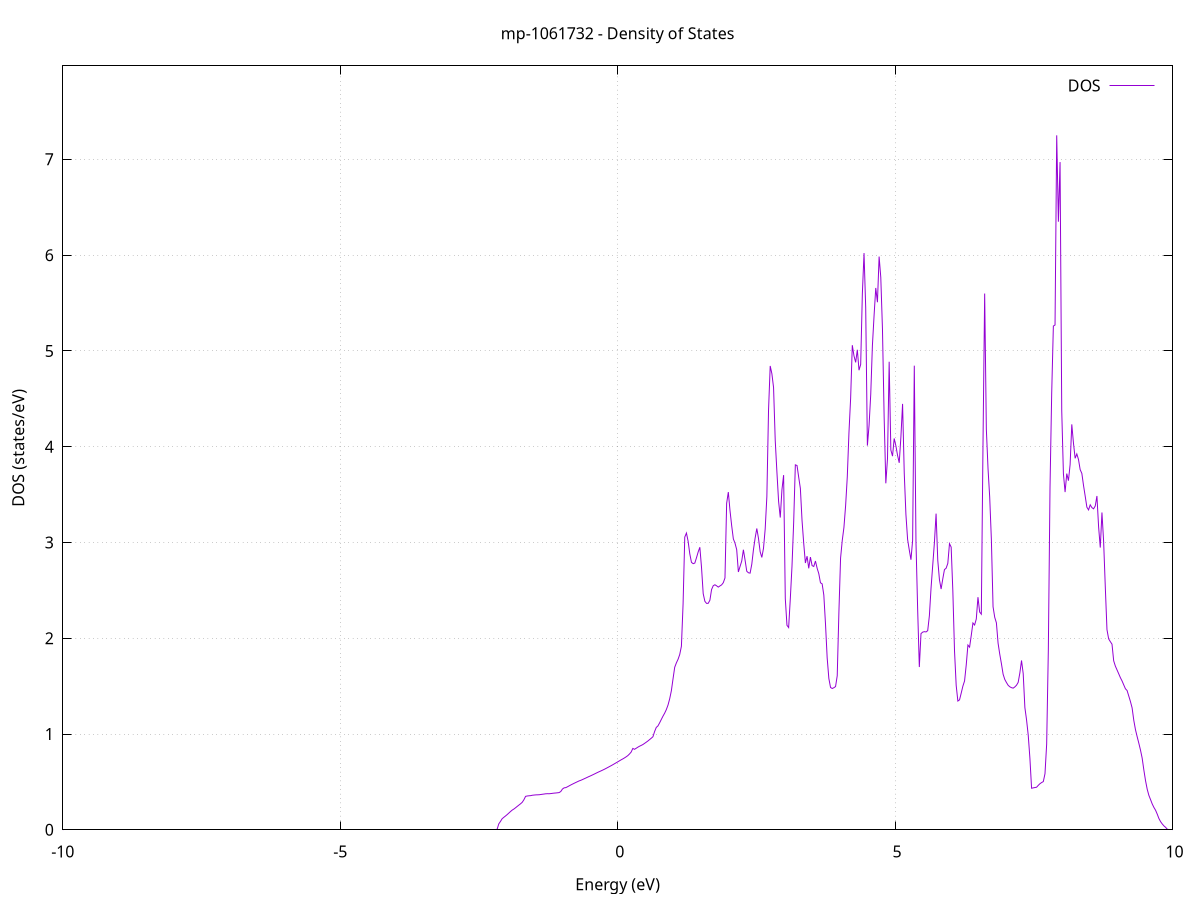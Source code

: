 set title 'mp-1061732 - Density of States'
set xlabel 'Energy (eV)'
set ylabel 'DOS (states/eV)'
set grid
set xrange [-10:10]
set yrange [0:7.976]
set xzeroaxis lt -1
set terminal png size 800,600
set output 'mp-1061732_dos_gnuplot.png'
plot '-' using 1:2 with lines title 'DOS'
-47.709000 0.000000
-47.678800 0.000000
-47.648600 0.000000
-47.618400 0.000000
-47.588200 0.000000
-47.558000 0.000000
-47.527800 0.000000
-47.497600 0.000000
-47.467400 0.000000
-47.437200 0.000000
-47.407000 0.000000
-47.376800 0.000000
-47.346600 0.000000
-47.316400 0.000000
-47.286200 0.000000
-47.256000 0.000000
-47.225800 0.000000
-47.195600 0.000000
-47.165400 0.000000
-47.135300 0.000000
-47.105100 0.000000
-47.074900 0.000000
-47.044700 0.000000
-47.014500 0.000000
-46.984300 0.000000
-46.954100 0.000000
-46.923900 0.000000
-46.893700 0.000000
-46.863500 0.000000
-46.833300 0.000000
-46.803100 0.000000
-46.772900 0.000000
-46.742700 0.000000
-46.712500 0.000000
-46.682300 0.000000
-46.652100 0.000000
-46.621900 0.000000
-46.591700 0.000000
-46.561500 0.000000
-46.531300 0.000000
-46.501100 0.000000
-46.470900 0.000000
-46.440700 0.000000
-46.410500 0.000000
-46.380300 0.000000
-46.350100 0.000000
-46.319900 0.000000
-46.289700 0.000000
-46.259500 0.000000
-46.229400 0.000000
-46.199200 0.000000
-46.169000 0.000000
-46.138800 0.000000
-46.108600 0.000000
-46.078400 0.000000
-46.048200 0.000000
-46.018000 0.000000
-45.987800 0.000000
-45.957600 0.000000
-45.927400 0.000000
-45.897200 0.000000
-45.867000 0.000000
-45.836800 0.000000
-45.806600 0.000000
-45.776400 0.000000
-45.746200 0.000000
-45.716000 0.000000
-45.685800 0.000000
-45.655600 0.000000
-45.625400 0.000000
-45.595200 0.000000
-45.565000 0.000000
-45.534800 0.000000
-45.504600 0.000000
-45.474400 0.000000
-45.444200 0.000000
-45.414000 0.000000
-45.383800 0.000000
-45.353700 0.000000
-45.323500 0.000000
-45.293300 0.000000
-45.263100 0.000000
-45.232900 0.000000
-45.202700 0.000000
-45.172500 0.000000
-45.142300 0.000000
-45.112100 0.000000
-45.081900 0.000000
-45.051700 0.000000
-45.021500 0.000000
-44.991300 0.000000
-44.961100 7.255600
-44.930900 8.647100
-44.900700 11.023300
-44.870500 16.294000
-44.840300 42.312200
-44.810100 0.000000
-44.779900 0.000000
-44.749700 0.000000
-44.719500 0.000000
-44.689300 0.000000
-44.659100 0.000000
-44.628900 0.000000
-44.598700 0.000000
-44.568500 0.000000
-44.538300 0.000000
-44.508100 0.000000
-44.477900 0.000000
-44.447800 0.000000
-44.417600 0.000000
-44.387400 0.000000
-44.357200 0.000000
-44.327000 0.000000
-44.296800 0.000000
-44.266600 0.000000
-44.236400 0.000000
-44.206200 0.000000
-44.176000 0.000000
-44.145800 0.000000
-44.115600 0.000000
-44.085400 0.000000
-44.055200 0.000000
-44.025000 0.000000
-43.994800 0.000000
-43.964600 0.000000
-43.934400 0.000000
-43.904200 0.000000
-43.874000 0.000000
-43.843800 0.000000
-43.813600 0.000000
-43.783400 0.000000
-43.753200 0.000000
-43.723000 0.000000
-43.692800 0.000000
-43.662600 0.000000
-43.632400 0.000000
-43.602200 0.000000
-43.572000 0.000000
-43.541900 0.000000
-43.511700 0.000000
-43.481500 0.000000
-43.451300 0.000000
-43.421100 0.000000
-43.390900 0.000000
-43.360700 0.000000
-43.330500 0.000000
-43.300300 0.000000
-43.270100 0.000000
-43.239900 0.000000
-43.209700 0.000000
-43.179500 0.000000
-43.149300 0.000000
-43.119100 0.000000
-43.088900 0.000000
-43.058700 0.000000
-43.028500 0.000000
-42.998300 0.000000
-42.968100 0.000000
-42.937900 0.000000
-42.907700 0.000000
-42.877500 0.000000
-42.847300 0.000000
-42.817100 0.000000
-42.786900 0.000000
-42.756700 0.000000
-42.726500 0.000000
-42.696300 0.000000
-42.666100 0.000000
-42.636000 0.000000
-42.605800 0.000000
-42.575600 0.000000
-42.545400 0.000000
-42.515200 0.000000
-42.485000 0.000000
-42.454800 0.000000
-42.424600 0.000000
-42.394400 0.000000
-42.364200 0.000000
-42.334000 0.000000
-42.303800 0.000000
-42.273600 0.000000
-42.243400 0.000000
-42.213200 0.000000
-42.183000 0.000000
-42.152800 0.000000
-42.122600 0.000000
-42.092400 0.000000
-42.062200 0.000000
-42.032000 0.000000
-42.001800 0.000000
-41.971600 0.000000
-41.941400 0.000000
-41.911200 0.000000
-41.881000 0.000000
-41.850800 0.000000
-41.820600 0.000000
-41.790400 0.000000
-41.760200 0.000000
-41.730100 0.000000
-41.699900 0.000000
-41.669700 0.000000
-41.639500 0.000000
-41.609300 0.000000
-41.579100 0.000000
-41.548900 0.000000
-41.518700 0.000000
-41.488500 0.000000
-41.458300 0.000000
-41.428100 0.000000
-41.397900 0.000000
-41.367700 0.000000
-41.337500 0.000000
-41.307300 0.000000
-41.277100 0.000000
-41.246900 0.000000
-41.216700 0.000000
-41.186500 0.000000
-41.156300 0.000000
-41.126100 0.000000
-41.095900 0.000000
-41.065700 0.000000
-41.035500 0.000000
-41.005300 0.000000
-40.975100 0.000000
-40.944900 0.000000
-40.914700 0.000000
-40.884500 0.000000
-40.854300 0.000000
-40.824200 0.000000
-40.794000 0.000000
-40.763800 0.000000
-40.733600 0.000000
-40.703400 0.000000
-40.673200 0.000000
-40.643000 0.000000
-40.612800 0.000000
-40.582600 0.000000
-40.552400 0.000000
-40.522200 0.000000
-40.492000 0.000000
-40.461800 0.000000
-40.431600 0.000000
-40.401400 0.000000
-40.371200 0.000000
-40.341000 0.000000
-40.310800 0.000000
-40.280600 0.000000
-40.250400 0.000000
-40.220200 0.000000
-40.190000 0.000000
-40.159800 0.000000
-40.129600 0.000000
-40.099400 0.000000
-40.069200 0.000000
-40.039000 0.000000
-40.008800 0.000000
-39.978600 0.000000
-39.948400 0.000000
-39.918300 0.000000
-39.888100 0.000000
-39.857900 0.000000
-39.827700 0.000000
-39.797500 0.000000
-39.767300 0.000000
-39.737100 0.000000
-39.706900 0.000000
-39.676700 0.000000
-39.646500 0.000000
-39.616300 0.000000
-39.586100 0.000000
-39.555900 0.000000
-39.525700 0.000000
-39.495500 0.000000
-39.465300 0.000000
-39.435100 0.000000
-39.404900 0.000000
-39.374700 0.000000
-39.344500 0.000000
-39.314300 0.000000
-39.284100 0.000000
-39.253900 0.000000
-39.223700 0.000000
-39.193500 0.000000
-39.163300 0.000000
-39.133100 0.000000
-39.102900 0.000000
-39.072700 0.000000
-39.042500 0.000000
-39.012400 0.000000
-38.982200 0.000000
-38.952000 0.000000
-38.921800 0.000000
-38.891600 0.000000
-38.861400 0.000000
-38.831200 0.000000
-38.801000 0.000000
-38.770800 0.000000
-38.740600 0.000000
-38.710400 0.000000
-38.680200 0.000000
-38.650000 0.000000
-38.619800 0.000000
-38.589600 0.000000
-38.559400 0.000000
-38.529200 0.000000
-38.499000 0.000000
-38.468800 0.000000
-38.438600 0.000000
-38.408400 0.000000
-38.378200 201.543300
-38.348000 0.000000
-38.317800 0.000000
-38.287600 0.000000
-38.257400 0.000000
-38.227200 0.000000
-38.197000 0.000000
-38.166800 0.000000
-38.136600 0.000000
-38.106500 0.000000
-38.076300 0.000000
-38.046100 0.000000
-38.015900 0.000000
-37.985700 0.000000
-37.955500 0.000000
-37.925300 0.000000
-37.895100 0.000000
-37.864900 0.000000
-37.834700 0.000000
-37.804500 0.000000
-37.774300 0.000000
-37.744100 0.000000
-37.713900 0.000000
-37.683700 0.000000
-37.653500 0.000000
-37.623300 0.000000
-37.593100 0.000000
-37.562900 0.000000
-37.532700 0.000000
-37.502500 0.000000
-37.472300 0.000000
-37.442100 0.000000
-37.411900 0.000000
-37.381700 0.000000
-37.351500 0.000000
-37.321300 0.000000
-37.291100 0.000000
-37.260900 0.000000
-37.230800 0.000000
-37.200600 0.000000
-37.170400 0.000000
-37.140200 0.000000
-37.110000 0.000000
-37.079800 0.000000
-37.049600 0.000000
-37.019400 0.000000
-36.989200 0.000000
-36.959000 0.000000
-36.928800 0.000000
-36.898600 0.000000
-36.868400 0.000000
-36.838200 0.000000
-36.808000 0.000000
-36.777800 0.000000
-36.747600 0.000000
-36.717400 0.000000
-36.687200 0.000000
-36.657000 0.000000
-36.626800 0.000000
-36.596600 0.000000
-36.566400 0.000000
-36.536200 0.000000
-36.506000 0.000000
-36.475800 0.000000
-36.445600 0.000000
-36.415400 0.000000
-36.385200 0.000000
-36.355000 0.000000
-36.324900 0.000000
-36.294700 0.000000
-36.264500 0.000000
-36.234300 0.000000
-36.204100 0.000000
-36.173900 0.000000
-36.143700 0.000000
-36.113500 0.000000
-36.083300 0.000000
-36.053100 0.000000
-36.022900 0.000000
-35.992700 0.000000
-35.962500 0.000000
-35.932300 0.000000
-35.902100 0.000000
-35.871900 0.000000
-35.841700 0.000000
-35.811500 0.000000
-35.781300 0.000000
-35.751100 0.000000
-35.720900 0.000000
-35.690700 0.000000
-35.660500 0.000000
-35.630300 0.000000
-35.600100 0.000000
-35.569900 0.000000
-35.539700 0.000000
-35.509500 0.000000
-35.479300 0.000000
-35.449100 0.000000
-35.419000 0.000000
-35.388800 0.000000
-35.358600 0.000000
-35.328400 0.000000
-35.298200 0.000000
-35.268000 0.000000
-35.237800 0.000000
-35.207600 0.000000
-35.177400 0.000000
-35.147200 0.000000
-35.117000 0.000000
-35.086800 0.000000
-35.056600 0.000000
-35.026400 0.000000
-34.996200 0.000000
-34.966000 0.000000
-34.935800 0.000000
-34.905600 0.000000
-34.875400 0.000000
-34.845200 0.000000
-34.815000 0.000000
-34.784800 0.000000
-34.754600 0.000000
-34.724400 0.000000
-34.694200 0.000000
-34.664000 0.000000
-34.633800 0.000000
-34.603600 0.000000
-34.573400 0.000000
-34.543200 0.000000
-34.513100 0.000000
-34.482900 0.000000
-34.452700 0.000000
-34.422500 0.000000
-34.392300 0.000000
-34.362100 0.000000
-34.331900 0.000000
-34.301700 0.000000
-34.271500 0.000000
-34.241300 0.000000
-34.211100 0.000000
-34.180900 0.000000
-34.150700 0.000000
-34.120500 0.000000
-34.090300 0.000000
-34.060100 0.000000
-34.029900 0.000000
-33.999700 0.000000
-33.969500 0.000000
-33.939300 0.000000
-33.909100 0.000000
-33.878900 0.000000
-33.848700 0.000000
-33.818500 0.000000
-33.788300 0.000000
-33.758100 0.000000
-33.727900 0.000000
-33.697700 0.000000
-33.667500 0.000000
-33.637300 0.000000
-33.607200 0.000000
-33.577000 0.000000
-33.546800 0.000000
-33.516600 0.000000
-33.486400 0.000000
-33.456200 0.000000
-33.426000 0.000000
-33.395800 0.000000
-33.365600 0.000000
-33.335400 0.000000
-33.305200 0.000000
-33.275000 0.000000
-33.244800 0.000000
-33.214600 0.000000
-33.184400 0.000000
-33.154200 0.000000
-33.124000 0.000000
-33.093800 0.000000
-33.063600 0.000000
-33.033400 0.000000
-33.003200 0.000000
-32.973000 0.000000
-32.942800 0.000000
-32.912600 0.000000
-32.882400 0.000000
-32.852200 0.000000
-32.822000 0.000000
-32.791800 0.000000
-32.761600 0.000000
-32.731400 0.000000
-32.701300 0.000000
-32.671100 0.000000
-32.640900 0.000000
-32.610700 0.000000
-32.580500 0.000000
-32.550300 0.000000
-32.520100 0.000000
-32.489900 0.000000
-32.459700 0.000000
-32.429500 0.000000
-32.399300 0.000000
-32.369100 0.000000
-32.338900 0.000000
-32.308700 0.000000
-32.278500 0.000000
-32.248300 0.000000
-32.218100 0.000000
-32.187900 0.000000
-32.157700 0.000000
-32.127500 0.000000
-32.097300 0.000000
-32.067100 0.000000
-32.036900 0.000000
-32.006700 0.000000
-31.976500 0.000000
-31.946300 0.000000
-31.916100 0.000000
-31.885900 0.000000
-31.855700 0.000000
-31.825500 0.000000
-31.795400 0.000000
-31.765200 0.000000
-31.735000 0.000000
-31.704800 0.000000
-31.674600 0.000000
-31.644400 0.000000
-31.614200 0.000000
-31.584000 0.000000
-31.553800 0.000000
-31.523600 0.000000
-31.493400 0.000000
-31.463200 0.000000
-31.433000 0.000000
-31.402800 0.000000
-31.372600 0.000000
-31.342400 0.000000
-31.312200 0.000000
-31.282000 0.000000
-31.251800 0.000000
-31.221600 0.000000
-31.191400 0.000000
-31.161200 0.000000
-31.131000 0.000000
-31.100800 0.000000
-31.070600 0.000000
-31.040400 0.000000
-31.010200 0.000000
-30.980000 0.000000
-30.949800 0.000000
-30.919600 0.000000
-30.889500 0.000000
-30.859300 0.000000
-30.829100 0.000000
-30.798900 0.000000
-30.768700 0.000000
-30.738500 0.000000
-30.708300 0.000000
-30.678100 0.000000
-30.647900 0.000000
-30.617700 0.000000
-30.587500 0.000000
-30.557300 0.000000
-30.527100 0.000000
-30.496900 0.000000
-30.466700 0.000000
-30.436500 0.000000
-30.406300 0.000000
-30.376100 0.000000
-30.345900 0.000000
-30.315700 0.000000
-30.285500 0.000000
-30.255300 0.000000
-30.225100 0.000000
-30.194900 0.000000
-30.164700 0.000000
-30.134500 0.000000
-30.104300 0.000000
-30.074100 0.000000
-30.043900 0.000000
-30.013800 0.000000
-29.983600 0.000000
-29.953400 0.000000
-29.923200 0.000000
-29.893000 0.000000
-29.862800 0.000000
-29.832600 0.000000
-29.802400 0.000000
-29.772200 0.000000
-29.742000 0.000000
-29.711800 0.000000
-29.681600 0.000000
-29.651400 0.000000
-29.621200 0.000000
-29.591000 0.000000
-29.560800 0.000000
-29.530600 0.000000
-29.500400 0.000000
-29.470200 0.000000
-29.440000 0.000000
-29.409800 0.000000
-29.379600 0.000000
-29.349400 0.000000
-29.319200 0.000000
-29.289000 0.000000
-29.258800 0.000000
-29.228600 0.000000
-29.198400 0.000000
-29.168200 0.000000
-29.138000 0.000000
-29.107900 0.000000
-29.077700 0.000000
-29.047500 0.000000
-29.017300 0.000000
-28.987100 0.000000
-28.956900 0.000000
-28.926700 0.000000
-28.896500 0.000000
-28.866300 0.000000
-28.836100 0.000000
-28.805900 0.000000
-28.775700 0.000000
-28.745500 0.000000
-28.715300 0.000000
-28.685100 0.000000
-28.654900 0.000000
-28.624700 0.000000
-28.594500 0.000000
-28.564300 0.000000
-28.534100 0.000000
-28.503900 0.000000
-28.473700 0.000000
-28.443500 0.000000
-28.413300 0.000000
-28.383100 0.000000
-28.352900 0.000000
-28.322700 0.000000
-28.292500 0.000000
-28.262300 0.000000
-28.232100 0.000000
-28.202000 0.000000
-28.171800 0.000000
-28.141600 0.000000
-28.111400 0.000000
-28.081200 0.000000
-28.051000 0.000000
-28.020800 0.000000
-27.990600 0.000000
-27.960400 0.000000
-27.930200 0.000000
-27.900000 0.000000
-27.869800 0.000000
-27.839600 0.000000
-27.809400 0.000000
-27.779200 0.000000
-27.749000 0.000000
-27.718800 0.000000
-27.688600 0.000000
-27.658400 0.000000
-27.628200 0.000000
-27.598000 0.000000
-27.567800 0.000000
-27.537600 0.000000
-27.507400 0.000000
-27.477200 0.000000
-27.447000 0.000000
-27.416800 0.000000
-27.386600 0.000000
-27.356400 0.000000
-27.326200 0.000000
-27.296100 0.000000
-27.265900 0.000000
-27.235700 0.000000
-27.205500 0.000000
-27.175300 0.000000
-27.145100 0.000000
-27.114900 0.000000
-27.084700 0.000000
-27.054500 0.000000
-27.024300 0.000000
-26.994100 0.000000
-26.963900 0.000000
-26.933700 0.000000
-26.903500 0.000000
-26.873300 0.000000
-26.843100 0.000000
-26.812900 0.000000
-26.782700 0.000000
-26.752500 0.000000
-26.722300 0.000000
-26.692100 0.000000
-26.661900 0.000000
-26.631700 0.000000
-26.601500 0.000000
-26.571300 0.000000
-26.541100 0.000000
-26.510900 0.000000
-26.480700 0.000000
-26.450500 0.000000
-26.420300 0.000000
-26.390200 0.000000
-26.360000 0.000000
-26.329800 0.000000
-26.299600 0.000000
-26.269400 0.000000
-26.239200 0.000000
-26.209000 0.000000
-26.178800 0.000000
-26.148600 0.000000
-26.118400 0.000000
-26.088200 0.000000
-26.058000 0.000000
-26.027800 0.000000
-25.997600 0.000000
-25.967400 0.000000
-25.937200 0.000000
-25.907000 0.000000
-25.876800 0.000000
-25.846600 0.000000
-25.816400 0.000000
-25.786200 0.000000
-25.756000 0.000000
-25.725800 0.000000
-25.695600 0.000000
-25.665400 0.000000
-25.635200 0.000000
-25.605000 0.000000
-25.574800 0.000000
-25.544600 0.000000
-25.514400 0.000000
-25.484300 0.000000
-25.454100 0.000000
-25.423900 0.000000
-25.393700 0.000000
-25.363500 0.000000
-25.333300 0.000000
-25.303100 0.000000
-25.272900 0.000000
-25.242700 0.000000
-25.212500 0.000000
-25.182300 0.000000
-25.152100 0.000000
-25.121900 0.000000
-25.091700 0.000000
-25.061500 0.000000
-25.031300 0.000000
-25.001100 0.000000
-24.970900 0.000000
-24.940700 0.000000
-24.910500 0.000000
-24.880300 0.000000
-24.850100 0.000000
-24.819900 0.000000
-24.789700 0.000000
-24.759500 0.000000
-24.729300 0.000000
-24.699100 0.000000
-24.668900 0.000000
-24.638700 0.000000
-24.608500 0.000000
-24.578400 0.000000
-24.548200 0.000000
-24.518000 0.000000
-24.487800 0.000000
-24.457600 0.000000
-24.427400 0.000000
-24.397200 0.000000
-24.367000 0.000000
-24.336800 0.000000
-24.306600 0.000000
-24.276400 0.000000
-24.246200 0.000000
-24.216000 0.000000
-24.185800 0.000000
-24.155600 0.000000
-24.125400 0.000000
-24.095200 0.000000
-24.065000 0.000000
-24.034800 0.000000
-24.004600 0.000000
-23.974400 0.000000
-23.944200 0.000000
-23.914000 0.000000
-23.883800 0.000000
-23.853600 0.000000
-23.823400 0.000000
-23.793200 0.000000
-23.763000 0.000000
-23.732800 0.000000
-23.702600 0.000000
-23.672500 0.000000
-23.642300 0.000000
-23.612100 0.000000
-23.581900 0.000000
-23.551700 0.000000
-23.521500 0.000000
-23.491300 0.000000
-23.461100 0.000000
-23.430900 4.283900
-23.400700 11.387600
-23.370500 22.780600
-23.340300 46.726400
-23.310100 10.911400
-23.279900 12.073100
-23.249700 4.787700
-23.219500 3.575800
-23.189300 4.170500
-23.159100 4.331900
-23.128900 4.789400
-23.098700 5.855400
-23.068500 7.456800
-23.038300 9.903600
-23.008100 24.232000
-22.977900 19.122400
-22.947700 11.440300
-22.917500 11.734500
-22.887300 21.033400
-22.857100 29.104500
-22.826900 29.474500
-22.796800 25.706100
-22.766600 22.691300
-22.736400 19.813800
-22.706200 18.287500
-22.676000 9.291100
-22.645800 7.893900
-22.615600 7.122300
-22.585400 0.000000
-22.555200 0.000000
-22.525000 0.000000
-22.494800 0.000000
-22.464600 0.000000
-22.434400 0.000000
-22.404200 0.000000
-22.374000 0.000000
-22.343800 0.000000
-22.313600 0.000000
-22.283400 0.000000
-22.253200 0.000000
-22.223000 0.000000
-22.192800 0.000000
-22.162600 0.000000
-22.132400 0.000000
-22.102200 0.000000
-22.072000 0.000000
-22.041800 0.000000
-22.011600 0.000000
-21.981400 0.000000
-21.951200 0.000000
-21.921000 0.000000
-21.890900 0.000000
-21.860700 0.000000
-21.830500 0.000000
-21.800300 0.000000
-21.770100 0.000000
-21.739900 0.000000
-21.709700 0.000000
-21.679500 0.000000
-21.649300 0.000000
-21.619100 0.000000
-21.588900 0.000000
-21.558700 0.000000
-21.528500 0.000000
-21.498300 0.000000
-21.468100 0.000000
-21.437900 0.000000
-21.407700 0.000000
-21.377500 0.000000
-21.347300 0.000000
-21.317100 0.000000
-21.286900 0.000000
-21.256700 0.000000
-21.226500 0.000000
-21.196300 0.000000
-21.166100 0.000000
-21.135900 0.000000
-21.105700 0.000000
-21.075500 0.000000
-21.045300 0.000000
-21.015100 0.000000
-20.985000 0.000000
-20.954800 0.000000
-20.924600 0.000000
-20.894400 0.000000
-20.864200 0.000000
-20.834000 0.000000
-20.803800 0.000000
-20.773600 0.000000
-20.743400 0.000000
-20.713200 0.000000
-20.683000 0.000000
-20.652800 0.000000
-20.622600 0.000000
-20.592400 0.000000
-20.562200 0.000000
-20.532000 0.000000
-20.501800 0.000000
-20.471600 0.000000
-20.441400 0.000000
-20.411200 0.000000
-20.381000 0.000000
-20.350800 0.000000
-20.320600 0.000000
-20.290400 0.000000
-20.260200 0.000000
-20.230000 0.000000
-20.199800 0.000000
-20.169600 0.000000
-20.139400 0.000000
-20.109200 0.000000
-20.079100 0.000000
-20.048900 0.000000
-20.018700 0.000000
-19.988500 0.000000
-19.958300 0.000000
-19.928100 0.000000
-19.897900 0.000000
-19.867700 0.000000
-19.837500 0.000000
-19.807300 0.000000
-19.777100 0.000000
-19.746900 0.000000
-19.716700 0.000000
-19.686500 0.000000
-19.656300 0.000000
-19.626100 0.000000
-19.595900 0.000000
-19.565700 0.000000
-19.535500 0.000000
-19.505300 0.000000
-19.475100 0.000000
-19.444900 0.000000
-19.414700 0.000000
-19.384500 0.000000
-19.354300 0.000000
-19.324100 0.000000
-19.293900 0.000000
-19.263700 0.000000
-19.233500 0.000000
-19.203300 0.000000
-19.173200 0.000000
-19.143000 0.000000
-19.112800 0.000000
-19.082600 0.000000
-19.052400 0.000000
-19.022200 0.000000
-18.992000 0.000000
-18.961800 0.000000
-18.931600 0.000000
-18.901400 0.000000
-18.871200 0.000000
-18.841000 0.000000
-18.810800 0.000000
-18.780600 0.000000
-18.750400 0.000000
-18.720200 0.000000
-18.690000 0.000000
-18.659800 0.000000
-18.629600 0.000000
-18.599400 0.000000
-18.569200 0.000000
-18.539000 0.000000
-18.508800 0.000000
-18.478600 0.000000
-18.448400 0.000000
-18.418200 0.000000
-18.388000 0.000000
-18.357800 0.000000
-18.327600 0.000000
-18.297400 0.000000
-18.267300 0.000000
-18.237100 0.000000
-18.206900 0.000000
-18.176700 0.000000
-18.146500 0.000000
-18.116300 0.000000
-18.086100 0.000000
-18.055900 0.000000
-18.025700 0.000000
-17.995500 0.000000
-17.965300 0.000000
-17.935100 0.000000
-17.904900 0.000000
-17.874700 0.000000
-17.844500 0.000000
-17.814300 0.000000
-17.784100 0.000000
-17.753900 0.000000
-17.723700 0.000000
-17.693500 0.000000
-17.663300 0.000000
-17.633100 0.000000
-17.602900 0.000000
-17.572700 0.000000
-17.542500 0.000000
-17.512300 0.000000
-17.482100 0.000000
-17.451900 0.000000
-17.421700 0.000000
-17.391500 0.000000
-17.361400 0.000000
-17.331200 0.000000
-17.301000 0.000000
-17.270800 0.000000
-17.240600 0.000000
-17.210400 0.000000
-17.180200 0.000000
-17.150000 0.000000
-17.119800 0.000000
-17.089600 0.000000
-17.059400 0.000000
-17.029200 0.000000
-16.999000 0.000000
-16.968800 0.000000
-16.938600 0.000000
-16.908400 0.000000
-16.878200 0.000000
-16.848000 0.000000
-16.817800 0.000000
-16.787600 0.000000
-16.757400 0.000000
-16.727200 0.000000
-16.697000 0.000000
-16.666800 0.000000
-16.636600 0.000000
-16.606400 0.000000
-16.576200 0.000000
-16.546000 0.000000
-16.515800 0.000000
-16.485600 0.000000
-16.455500 0.000000
-16.425300 0.000000
-16.395100 0.000000
-16.364900 0.000000
-16.334700 0.000000
-16.304500 0.000000
-16.274300 0.000000
-16.244100 0.000000
-16.213900 0.000000
-16.183700 0.000000
-16.153500 0.000000
-16.123300 0.000000
-16.093100 0.000000
-16.062900 0.000000
-16.032700 0.000000
-16.002500 0.000000
-15.972300 0.000000
-15.942100 0.000000
-15.911900 0.000000
-15.881700 0.000000
-15.851500 0.000000
-15.821300 0.000000
-15.791100 0.000000
-15.760900 0.000000
-15.730700 0.000000
-15.700500 0.000000
-15.670300 0.000000
-15.640100 0.000000
-15.609900 0.000000
-15.579700 0.000000
-15.549600 0.000000
-15.519400 0.000000
-15.489200 0.000000
-15.459000 0.000000
-15.428800 0.000000
-15.398600 0.000000
-15.368400 0.000000
-15.338200 0.000000
-15.308000 0.000000
-15.277800 0.000000
-15.247600 0.000000
-15.217400 0.000000
-15.187200 0.000000
-15.157000 0.000000
-15.126800 0.000000
-15.096600 0.000000
-15.066400 0.000000
-15.036200 0.000000
-15.006000 0.000000
-14.975800 0.000000
-14.945600 0.000000
-14.915400 0.000000
-14.885200 0.000000
-14.855000 0.000000
-14.824800 0.000000
-14.794600 0.000000
-14.764400 0.000000
-14.734200 0.000000
-14.704000 0.000000
-14.673900 0.000000
-14.643700 0.000000
-14.613500 0.000000
-14.583300 0.000000
-14.553100 0.000000
-14.522900 0.000000
-14.492700 0.000000
-14.462500 0.000000
-14.432300 0.000000
-14.402100 0.000000
-14.371900 0.000000
-14.341700 0.000000
-14.311500 0.000000
-14.281300 0.000000
-14.251100 0.000000
-14.220900 0.000000
-14.190700 0.000000
-14.160500 0.000000
-14.130300 0.000000
-14.100100 0.000000
-14.069900 0.000000
-14.039700 0.000000
-14.009500 0.000000
-13.979300 0.000000
-13.949100 0.000000
-13.918900 0.000000
-13.888700 0.000000
-13.858500 0.000000
-13.828300 0.000000
-13.798100 0.000000
-13.768000 0.000000
-13.737800 0.000000
-13.707600 0.000000
-13.677400 0.000000
-13.647200 0.000000
-13.617000 0.000000
-13.586800 0.000000
-13.556600 0.000000
-13.526400 0.000000
-13.496200 0.000000
-13.466000 0.000000
-13.435800 0.000000
-13.405600 0.000000
-13.375400 0.000000
-13.345200 0.000000
-13.315000 0.000000
-13.284800 0.000000
-13.254600 0.000000
-13.224400 0.000000
-13.194200 0.000000
-13.164000 0.000000
-13.133800 0.000000
-13.103600 0.000000
-13.073400 0.000000
-13.043200 0.000000
-13.013000 0.000000
-12.982800 0.000000
-12.952600 0.000000
-12.922400 0.000000
-12.892200 0.000000
-12.862100 0.000000
-12.831900 0.000000
-12.801700 0.000000
-12.771500 0.000000
-12.741300 0.000000
-12.711100 0.000000
-12.680900 0.000000
-12.650700 0.000000
-12.620500 0.000000
-12.590300 0.000000
-12.560100 0.000000
-12.529900 0.000000
-12.499700 0.000000
-12.469500 0.000000
-12.439300 0.000000
-12.409100 0.000000
-12.378900 0.000000
-12.348700 0.000000
-12.318500 0.000000
-12.288300 0.000000
-12.258100 0.000000
-12.227900 0.000000
-12.197700 0.000000
-12.167500 0.000000
-12.137300 0.000000
-12.107100 0.000000
-12.076900 0.000000
-12.046700 0.000000
-12.016500 0.000000
-11.986300 0.000000
-11.956200 0.000000
-11.926000 0.000000
-11.895800 0.000000
-11.865600 0.000000
-11.835400 0.000000
-11.805200 0.000000
-11.775000 0.000000
-11.744800 0.000000
-11.714600 0.000000
-11.684400 0.000000
-11.654200 0.000000
-11.624000 0.000000
-11.593800 0.000000
-11.563600 0.000000
-11.533400 0.000000
-11.503200 0.000000
-11.473000 0.000000
-11.442800 0.000000
-11.412600 0.000000
-11.382400 0.000000
-11.352200 0.000000
-11.322000 0.000000
-11.291800 0.000000
-11.261600 0.000000
-11.231400 0.000000
-11.201200 0.000000
-11.171000 0.000000
-11.140800 0.000000
-11.110600 0.000000
-11.080400 0.000000
-11.050300 0.000000
-11.020100 0.000000
-10.989900 0.000000
-10.959700 0.000000
-10.929500 0.000000
-10.899300 0.000000
-10.869100 0.000000
-10.838900 0.000000
-10.808700 0.000000
-10.778500 0.000000
-10.748300 0.000000
-10.718100 0.000000
-10.687900 0.000000
-10.657700 0.000000
-10.627500 0.000000
-10.597300 0.000000
-10.567100 0.000000
-10.536900 0.000000
-10.506700 0.000000
-10.476500 0.000000
-10.446300 0.000000
-10.416100 0.000000
-10.385900 0.000000
-10.355700 0.000000
-10.325500 0.000000
-10.295300 0.000000
-10.265100 0.000000
-10.234900 0.000000
-10.204700 0.000000
-10.174500 0.000000
-10.144400 0.000000
-10.114200 0.000000
-10.084000 0.000000
-10.053800 0.000000
-10.023600 0.000000
-9.993400 0.000000
-9.963200 0.000000
-9.933000 0.000000
-9.902800 0.000000
-9.872600 0.000000
-9.842400 0.000000
-9.812200 0.000000
-9.782000 0.000000
-9.751800 0.000000
-9.721600 0.000000
-9.691400 0.000000
-9.661200 0.000000
-9.631000 0.000000
-9.600800 0.000000
-9.570600 0.000000
-9.540400 0.000000
-9.510200 0.000000
-9.480000 0.000000
-9.449800 0.000000
-9.419600 0.000000
-9.389400 0.000000
-9.359200 0.000000
-9.329000 0.000000
-9.298800 0.000000
-9.268600 0.000000
-9.238500 0.000000
-9.208300 0.000000
-9.178100 0.000000
-9.147900 0.000000
-9.117700 0.000000
-9.087500 0.000000
-9.057300 0.000000
-9.027100 0.000000
-8.996900 0.000000
-8.966700 0.000000
-8.936500 0.000000
-8.906300 0.000000
-8.876100 0.000000
-8.845900 0.000000
-8.815700 0.000000
-8.785500 0.000000
-8.755300 0.000000
-8.725100 0.000000
-8.694900 0.000000
-8.664700 0.000000
-8.634500 0.000000
-8.604300 0.000000
-8.574100 0.000000
-8.543900 0.000000
-8.513700 0.000000
-8.483500 0.000000
-8.453300 0.000000
-8.423100 0.000000
-8.392900 0.000000
-8.362700 0.000000
-8.332600 0.000000
-8.302400 0.000000
-8.272200 0.000000
-8.242000 0.000000
-8.211800 0.000000
-8.181600 0.000000
-8.151400 0.000000
-8.121200 0.000000
-8.091000 0.000000
-8.060800 0.000000
-8.030600 0.000000
-8.000400 0.000000
-7.970200 0.000000
-7.940000 0.000000
-7.909800 0.000000
-7.879600 0.000000
-7.849400 0.000000
-7.819200 0.000000
-7.789000 0.000000
-7.758800 0.000000
-7.728600 0.000000
-7.698400 0.000000
-7.668200 0.000000
-7.638000 0.000000
-7.607800 0.000000
-7.577600 0.000000
-7.547400 0.000000
-7.517200 0.000000
-7.487000 0.000000
-7.456900 0.000000
-7.426700 0.000000
-7.396500 0.000000
-7.366300 0.000000
-7.336100 0.000000
-7.305900 0.000000
-7.275700 0.000000
-7.245500 0.000000
-7.215300 0.000000
-7.185100 0.000000
-7.154900 0.000000
-7.124700 0.000000
-7.094500 0.000000
-7.064300 0.000000
-7.034100 0.000000
-7.003900 0.000000
-6.973700 0.000000
-6.943500 0.000000
-6.913300 0.000000
-6.883100 0.000000
-6.852900 0.000000
-6.822700 0.000000
-6.792500 0.000000
-6.762300 0.000000
-6.732100 0.000000
-6.701900 0.000000
-6.671700 0.000000
-6.641500 0.000000
-6.611300 0.000000
-6.581100 0.000000
-6.551000 0.000000
-6.520800 0.000000
-6.490600 0.000000
-6.460400 0.000000
-6.430200 0.000000
-6.400000 0.000000
-6.369800 0.000000
-6.339600 0.000000
-6.309400 0.000000
-6.279200 0.000000
-6.249000 0.000000
-6.218800 0.000000
-6.188600 0.000000
-6.158400 0.000000
-6.128200 0.000000
-6.098000 0.000000
-6.067800 0.000000
-6.037600 0.000000
-6.007400 0.000000
-5.977200 0.000000
-5.947000 0.000000
-5.916800 0.000000
-5.886600 0.000000
-5.856400 0.000000
-5.826200 0.000000
-5.796000 0.000000
-5.765800 0.000000
-5.735600 0.000000
-5.705400 0.000000
-5.675200 0.000000
-5.645100 0.000000
-5.614900 0.000000
-5.584700 0.000000
-5.554500 0.000000
-5.524300 0.000000
-5.494100 0.000000
-5.463900 0.000000
-5.433700 0.000000
-5.403500 0.000000
-5.373300 0.000000
-5.343100 0.000000
-5.312900 0.000000
-5.282700 0.000000
-5.252500 0.000000
-5.222300 0.000000
-5.192100 0.000000
-5.161900 0.000000
-5.131700 0.000000
-5.101500 0.000000
-5.071300 0.000000
-5.041100 0.000000
-5.010900 0.000000
-4.980700 0.000000
-4.950500 0.000000
-4.920300 0.000000
-4.890100 0.000000
-4.859900 0.000000
-4.829700 0.000000
-4.799500 0.000000
-4.769300 0.000000
-4.739200 0.000000
-4.709000 0.000000
-4.678800 0.000000
-4.648600 0.000000
-4.618400 0.000000
-4.588200 0.000000
-4.558000 0.000000
-4.527800 0.000000
-4.497600 0.000000
-4.467400 0.000000
-4.437200 0.000000
-4.407000 0.000000
-4.376800 0.000000
-4.346600 0.000000
-4.316400 0.000000
-4.286200 0.000000
-4.256000 0.000000
-4.225800 0.000000
-4.195600 0.000000
-4.165400 0.000000
-4.135200 0.000000
-4.105000 0.000000
-4.074800 0.000000
-4.044600 0.000000
-4.014400 0.000000
-3.984200 0.000000
-3.954000 0.000000
-3.923800 0.000000
-3.893600 0.000000
-3.863400 0.000000
-3.833300 0.000000
-3.803100 0.000000
-3.772900 0.000000
-3.742700 0.000000
-3.712500 0.000000
-3.682300 0.000000
-3.652100 0.000000
-3.621900 0.000000
-3.591700 0.000000
-3.561500 0.000000
-3.531300 0.000000
-3.501100 0.000000
-3.470900 0.000000
-3.440700 0.000000
-3.410500 0.000000
-3.380300 0.000000
-3.350100 0.000000
-3.319900 0.000000
-3.289700 0.000000
-3.259500 0.000000
-3.229300 0.000000
-3.199100 0.000000
-3.168900 0.000000
-3.138700 0.000000
-3.108500 0.000000
-3.078300 0.000000
-3.048100 0.000000
-3.017900 0.000000
-2.987700 0.000000
-2.957500 0.000000
-2.927400 0.000000
-2.897200 0.000000
-2.867000 0.000000
-2.836800 0.000000
-2.806600 0.000000
-2.776400 0.000000
-2.746200 0.000000
-2.716000 0.000000
-2.685800 0.000000
-2.655600 0.000000
-2.625400 0.000000
-2.595200 0.000000
-2.565000 0.000000
-2.534800 0.000000
-2.504600 0.000000
-2.474400 0.000000
-2.444200 0.000000
-2.414000 0.000000
-2.383800 0.000000
-2.353600 0.000000
-2.323400 0.000000
-2.293200 0.000000
-2.263000 0.000000
-2.232800 0.000000
-2.202600 0.000000
-2.172400 0.004600
-2.142200 0.061600
-2.112000 0.087200
-2.081800 0.115300
-2.051600 0.130000
-2.021500 0.143800
-1.991300 0.158500
-1.961100 0.174300
-1.930900 0.190500
-1.900700 0.205300
-1.870500 0.216400
-1.840300 0.229700
-1.810100 0.244000
-1.779900 0.257800
-1.749700 0.271400
-1.719500 0.287000
-1.689300 0.313700
-1.659100 0.348900
-1.628900 0.352800
-1.598700 0.354900
-1.568500 0.356300
-1.538300 0.360500
-1.508100 0.362400
-1.477900 0.364200
-1.447700 0.365100
-1.417500 0.365400
-1.387300 0.368100
-1.357100 0.370700
-1.326900 0.373100
-1.296700 0.375700
-1.266500 0.376600
-1.236300 0.376200
-1.206100 0.377900
-1.175900 0.380400
-1.145700 0.382600
-1.115600 0.384100
-1.085400 0.386100
-1.055200 0.388300
-1.025000 0.399400
-0.994800 0.425400
-0.964600 0.437800
-0.934400 0.440100
-0.904200 0.449000
-0.874000 0.458500
-0.843800 0.468100
-0.813600 0.477000
-0.783400 0.485600
-0.753200 0.494100
-0.723000 0.502400
-0.692800 0.510600
-0.662600 0.516900
-0.632400 0.524600
-0.602200 0.532800
-0.572000 0.540800
-0.541800 0.549100
-0.511600 0.557100
-0.481400 0.564900
-0.451200 0.573200
-0.421000 0.581700
-0.390800 0.590300
-0.360600 0.598900
-0.330400 0.607000
-0.300200 0.614700
-0.270000 0.623100
-0.239900 0.631500
-0.209700 0.640500
-0.179500 0.649900
-0.149300 0.659300
-0.119100 0.668800
-0.088900 0.678500
-0.058700 0.688800
-0.028500 0.699000
0.001700 0.709300
0.031900 0.719700
0.062100 0.730100
0.092300 0.739700
0.122500 0.750100
0.152700 0.761500
0.182900 0.774100
0.213100 0.791200
0.243300 0.811100
0.273500 0.849400
0.303700 0.840100
0.333900 0.851100
0.364100 0.862400
0.394300 0.872400
0.424500 0.880800
0.454700 0.889900
0.484900 0.902000
0.515100 0.914300
0.545300 0.927100
0.575500 0.941500
0.605700 0.955900
0.635900 0.971400
0.666000 1.025400
0.696200 1.068800
0.726400 1.084300
0.756600 1.116700
0.786800 1.151900
0.817000 1.186200
0.847200 1.217500
0.877400 1.254700
0.907600 1.302100
0.937800 1.367100
0.968000 1.451200
0.998200 1.576100
1.028400 1.696800
1.058600 1.742700
1.088800 1.780200
1.119000 1.830200
1.149200 1.916400
1.179400 2.357100
1.209600 3.055800
1.239800 3.098300
1.270000 3.013000
1.300200 2.881200
1.330400 2.792400
1.360600 2.778400
1.390800 2.784700
1.421000 2.840300
1.451200 2.900800
1.481400 2.950000
1.511600 2.738900
1.541800 2.465800
1.571900 2.385800
1.602100 2.363800
1.632300 2.364500
1.662500 2.396400
1.692700 2.507800
1.722900 2.548400
1.753100 2.558200
1.783300 2.547300
1.813500 2.533800
1.843700 2.546000
1.873900 2.557100
1.904100 2.579700
1.934300 2.629400
1.964500 3.408700
1.994700 3.525800
2.024900 3.333600
2.055100 3.175400
2.085300 3.037300
2.115500 2.992200
2.145700 2.924700
2.175900 2.691800
2.206100 2.749300
2.236300 2.805800
2.266500 2.924000
2.296700 2.815400
2.326900 2.699500
2.357100 2.683400
2.387300 2.679700
2.417500 2.772500
2.447700 2.924600
2.477800 3.046100
2.508000 3.145900
2.538200 3.043400
2.568400 2.903100
2.598600 2.843600
2.628800 2.939200
2.659000 3.139700
2.689200 3.478400
2.719400 4.381200
2.749600 4.843000
2.779800 4.761600
2.810000 4.618200
2.840200 4.064900
2.870400 3.736100
2.900600 3.429500
2.930800 3.260200
2.961000 3.549600
2.991200 3.703400
3.021400 2.414800
3.051600 2.135200
3.081800 2.111500
3.112000 2.413600
3.142200 2.751400
3.172400 3.208600
3.202600 3.810400
3.232800 3.803500
3.263000 3.681600
3.293200 3.564900
3.323400 3.228500
3.353600 2.990100
3.383700 2.785400
3.413900 2.856900
3.444100 2.730100
3.474300 2.847200
3.504500 2.758000
3.534700 2.749300
3.564900 2.806000
3.595100 2.731100
3.625300 2.674000
3.655500 2.579100
3.685700 2.567600
3.715900 2.450800
3.746100 2.149100
3.776300 1.794000
3.806500 1.580300
3.836700 1.486200
3.866900 1.475100
3.897100 1.483200
3.927300 1.495500
3.957500 1.608200
3.987700 2.272300
4.017900 2.837100
4.048100 3.020700
4.078300 3.156600
4.108500 3.383300
4.138700 3.684800
4.168900 4.146000
4.199100 4.504700
4.229300 5.059600
4.259500 4.948400
4.289600 4.880100
4.319800 5.011900
4.350000 4.798500
4.380200 4.858700
4.410400 5.597600
4.440600 6.021000
4.470800 5.450500
4.501000 4.011200
4.531200 4.221200
4.561400 4.545900
4.591600 5.057500
4.621800 5.371100
4.652000 5.657300
4.682200 5.508100
4.712400 5.985200
4.742600 5.767300
4.772800 5.227100
4.803000 4.309500
4.833200 3.617500
4.863400 3.874300
4.893600 4.886600
4.923800 3.965900
4.954000 3.901200
4.984200 4.085800
5.014400 4.009300
5.044600 3.910300
5.074800 3.831500
5.105000 4.101000
5.135200 4.446600
5.165400 3.724200
5.195500 3.292700
5.225700 3.032500
5.255900 2.922000
5.286100 2.819600
5.316300 3.021700
5.346500 4.846000
5.376700 3.007500
5.406900 2.304700
5.437100 1.699400
5.467300 2.048000
5.497500 2.063800
5.527700 2.068600
5.557900 2.065700
5.588100 2.078900
5.618300 2.234500
5.648500 2.525000
5.678700 2.761900
5.708900 2.996900
5.739100 3.300900
5.769300 2.815300
5.799500 2.612400
5.829700 2.513300
5.859900 2.619700
5.890100 2.716400
5.920300 2.731100
5.950500 2.781600
5.980700 2.987600
6.010900 2.951200
6.041100 2.493300
6.071300 1.868100
6.101400 1.507500
6.131600 1.344000
6.161800 1.356700
6.192000 1.426600
6.222200 1.500100
6.252400 1.553900
6.282600 1.721500
6.312800 1.928800
6.343000 1.906900
6.373200 2.029800
6.403400 2.159400
6.433600 2.138100
6.463800 2.200800
6.494000 2.428700
6.524200 2.273600
6.554400 2.251000
6.584600 4.020100
6.614800 5.598600
6.645000 4.184000
6.675200 3.771700
6.705400 3.473800
6.735600 3.031300
6.765800 2.329000
6.796000 2.218700
6.826200 2.160600
6.856400 1.948800
6.886600 1.833800
6.916800 1.733700
6.947000 1.624500
6.977200 1.569900
7.007300 1.537600
7.037500 1.509000
7.067700 1.493100
7.097900 1.483900
7.128100 1.478800
7.158300 1.491500
7.188500 1.509200
7.218700 1.539300
7.248900 1.637200
7.279100 1.767500
7.309300 1.630600
7.339500 1.276000
7.369700 1.147700
7.399900 0.987300
7.430100 0.746300
7.460300 0.433600
7.490500 0.437600
7.520700 0.441000
7.550900 0.444600
7.581100 0.464000
7.611300 0.481000
7.641500 0.493200
7.671700 0.503100
7.701900 0.585300
7.732100 0.894100
7.762300 1.880300
7.792500 3.572800
7.822700 4.554200
7.852900 5.259500
7.883000 5.270600
7.913200 7.250600
7.943400 6.348800
7.973600 6.971300
8.003800 4.374900
8.034000 3.716300
8.064200 3.525900
8.094400 3.719000
8.124600 3.645200
8.154800 3.813000
8.185000 4.233000
8.215200 4.036900
8.245400 3.878500
8.275600 3.924200
8.305800 3.866300
8.336000 3.760000
8.366200 3.720800
8.396400 3.595000
8.426600 3.483500
8.456800 3.368300
8.487000 3.339900
8.517200 3.392800
8.547400 3.363800
8.577600 3.351200
8.607800 3.381100
8.638000 3.485000
8.668200 3.162900
8.698400 2.946600
8.728600 3.312800
8.758800 3.009300
8.788900 2.534900
8.819100 2.089400
8.849300 1.993500
8.879500 1.964300
8.909700 1.938100
8.939900 1.764400
8.970100 1.708900
9.000300 1.669100
9.030500 1.629200
9.060700 1.588300
9.090900 1.553900
9.121100 1.513200
9.151300 1.472700
9.181500 1.454000
9.211700 1.397200
9.241900 1.339300
9.272100 1.272500
9.302300 1.142800
9.332500 1.045400
9.362700 0.972900
9.392900 0.904500
9.423100 0.832200
9.453300 0.748200
9.483500 0.624900
9.513700 0.513500
9.543900 0.424000
9.574100 0.359500
9.604300 0.315400
9.634500 0.269700
9.664700 0.233600
9.694800 0.204200
9.725000 0.163300
9.755200 0.117600
9.785400 0.084900
9.815600 0.060500
9.845800 0.040400
9.876000 0.025300
9.906200 0.005700
9.936400 0.000000
9.966600 0.000000
9.996800 0.000000
10.027000 0.000000
10.057200 0.000000
10.087400 0.000000
10.117600 0.000000
10.147800 0.000000
10.178000 0.000000
10.208200 0.000000
10.238400 0.000000
10.268600 0.000000
10.298800 0.000000
10.329000 0.000000
10.359200 0.000000
10.389400 0.000000
10.419600 0.000000
10.449800 0.000000
10.480000 0.000000
10.510200 0.000000
10.540400 0.000000
10.570600 0.000000
10.600700 0.000000
10.630900 0.000000
10.661100 0.000000
10.691300 0.000000
10.721500 0.000000
10.751700 0.000000
10.781900 0.000000
10.812100 0.000000
10.842300 0.000000
10.872500 0.000000
10.902700 0.000000
10.932900 0.000000
10.963100 0.000000
10.993300 0.000000
11.023500 0.000000
11.053700 0.000000
11.083900 0.000000
11.114100 0.000000
11.144300 0.000000
11.174500 0.000000
11.204700 0.000000
11.234900 0.000000
11.265100 0.000000
11.295300 0.000000
11.325500 0.000000
11.355700 0.000000
11.385900 0.000000
11.416100 0.000000
11.446300 0.000000
11.476500 0.000000
11.506600 0.000000
11.536800 0.000000
11.567000 0.000000
11.597200 0.000000
11.627400 0.000000
11.657600 0.000000
11.687800 0.000000
11.718000 0.000000
11.748200 0.000000
11.778400 0.000000
11.808600 0.000000
11.838800 0.000000
11.869000 0.000000
11.899200 0.000000
11.929400 0.000000
11.959600 0.000000
11.989800 0.000000
12.020000 0.000000
12.050200 0.000000
12.080400 0.000000
12.110600 0.000000
12.140800 0.000000
12.171000 0.000000
12.201200 0.000000
12.231400 0.000000
12.261600 0.000000
12.291800 0.000000
12.322000 0.000000
12.352200 0.000000
12.382400 0.000000
12.412500 0.000000
12.442700 0.000000
12.472900 0.000000
12.503100 0.000000
12.533300 0.000000
12.563500 0.000000
12.593700 0.000000
12.623900 0.000000
12.654100 0.000000
12.684300 0.000000
e
